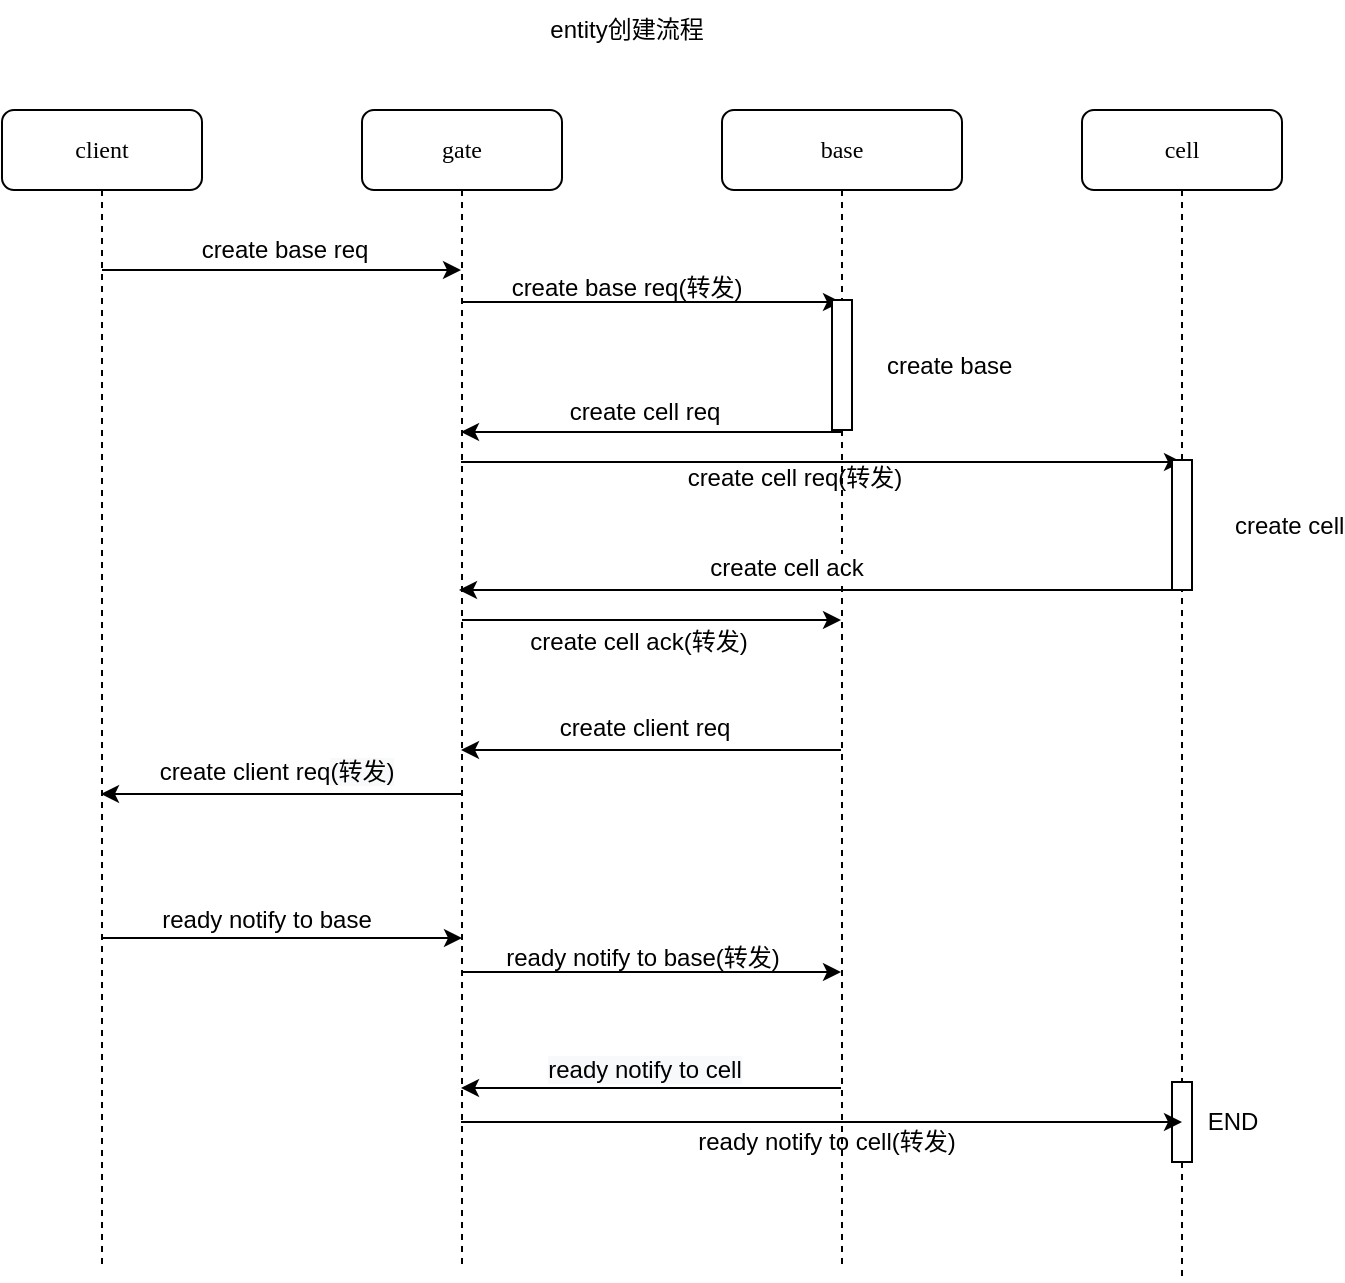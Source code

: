 <mxfile version="20.3.0" type="device"><diagram name="Page-1" id="13e1069c-82ec-6db2-03f1-153e76fe0fe0"><mxGraphModel dx="1108" dy="553" grid="1" gridSize="10" guides="1" tooltips="1" connect="1" arrows="1" fold="1" page="1" pageScale="1" pageWidth="1100" pageHeight="850" background="none" math="0" shadow="0"><root><mxCell id="0"/><mxCell id="1" parent="0"/><mxCell id="7baba1c4bc27f4b0-2" value="gate" style="shape=umlLifeline;perimeter=lifelinePerimeter;whiteSpace=wrap;html=1;container=1;collapsible=0;recursiveResize=0;outlineConnect=0;rounded=1;shadow=0;comic=0;labelBackgroundColor=none;strokeWidth=1;fontFamily=Verdana;fontSize=12;align=center;" parent="1" vertex="1"><mxGeometry x="430" y="105" width="100" height="580" as="geometry"/></mxCell><mxCell id="7baba1c4bc27f4b0-3" value="base" style="shape=umlLifeline;perimeter=lifelinePerimeter;whiteSpace=wrap;html=1;container=1;collapsible=0;recursiveResize=0;outlineConnect=0;rounded=1;shadow=0;comic=0;labelBackgroundColor=none;strokeWidth=1;fontFamily=Verdana;fontSize=12;align=center;" parent="1" vertex="1"><mxGeometry x="610" y="105" width="120" height="580" as="geometry"/></mxCell><mxCell id="opqYPBr9ySjf7v5Vjz5I-15" value="" style="endArrow=classic;html=1;rounded=0;" parent="7baba1c4bc27f4b0-3" edge="1"><mxGeometry x="0.006" y="10" relative="1" as="geometry"><mxPoint x="-130" y="96" as="sourcePoint"/><mxPoint x="59.5" y="96" as="targetPoint"/><Array as="points"><mxPoint x="-59.5" y="96"/></Array><mxPoint as="offset"/></mxGeometry></mxCell><mxCell id="opqYPBr9ySjf7v5Vjz5I-18" value="" style="endArrow=classic;html=1;rounded=0;" parent="7baba1c4bc27f4b0-3" edge="1"><mxGeometry x="0.006" y="10" relative="1" as="geometry"><mxPoint x="-130.5" y="176" as="sourcePoint"/><mxPoint x="230" y="176" as="targetPoint"/><Array as="points"><mxPoint x="120.5" y="176"/></Array><mxPoint as="offset"/></mxGeometry></mxCell><mxCell id="_NTV1B2hHPNMsUnU-pgZ-1" value="&amp;nbsp; &amp;nbsp; &amp;nbsp; &amp;nbsp; &amp;nbsp; &amp;nbsp; &amp;nbsp; &amp;nbsp; &amp;nbsp; &amp;nbsp; &amp;nbsp; &amp;nbsp; &amp;nbsp; &amp;nbsp; &amp;nbsp; &amp;nbsp; create base" style="html=1;points=[];perimeter=orthogonalPerimeter;" vertex="1" parent="7baba1c4bc27f4b0-3"><mxGeometry x="55" y="95" width="10" height="65" as="geometry"/></mxCell><mxCell id="7baba1c4bc27f4b0-4" value="cell" style="shape=umlLifeline;perimeter=lifelinePerimeter;whiteSpace=wrap;html=1;container=1;collapsible=0;recursiveResize=0;outlineConnect=0;rounded=1;shadow=0;comic=0;labelBackgroundColor=none;strokeWidth=1;fontFamily=Verdana;fontSize=12;align=center;" parent="1" vertex="1"><mxGeometry x="790" y="105" width="100" height="585" as="geometry"/></mxCell><mxCell id="obTQgMmc4b1xcbuMd7Bk-1" value="&amp;nbsp; &amp;nbsp; &amp;nbsp; &amp;nbsp; &amp;nbsp; &amp;nbsp; &amp;nbsp; &amp;nbsp;END" style="html=1;points=[];perimeter=orthogonalPerimeter;" parent="7baba1c4bc27f4b0-4" vertex="1"><mxGeometry x="45" y="486" width="10" height="40" as="geometry"/></mxCell><mxCell id="_NTV1B2hHPNMsUnU-pgZ-2" value="&amp;nbsp; &amp;nbsp; &amp;nbsp; &amp;nbsp; &amp;nbsp; &amp;nbsp; &amp;nbsp; &amp;nbsp; &amp;nbsp; &amp;nbsp; &amp;nbsp; &amp;nbsp; &amp;nbsp; &amp;nbsp; &amp;nbsp; &amp;nbsp; create cell" style="html=1;points=[];perimeter=orthogonalPerimeter;" vertex="1" parent="7baba1c4bc27f4b0-4"><mxGeometry x="45" y="175" width="10" height="65" as="geometry"/></mxCell><mxCell id="7baba1c4bc27f4b0-8" value="client" style="shape=umlLifeline;perimeter=lifelinePerimeter;whiteSpace=wrap;html=1;container=1;collapsible=0;recursiveResize=0;outlineConnect=0;rounded=1;shadow=0;comic=0;labelBackgroundColor=none;strokeWidth=1;fontFamily=Verdana;fontSize=12;align=center;" parent="1" vertex="1"><mxGeometry x="250" y="105" width="100" height="580" as="geometry"/></mxCell><mxCell id="opqYPBr9ySjf7v5Vjz5I-12" value="&lt;font style=&quot;font-size: 12px;&quot;&gt;create base req&lt;/font&gt;" style="endArrow=classic;html=1;rounded=0;" parent="1" source="7baba1c4bc27f4b0-8" target="7baba1c4bc27f4b0-2" edge="1"><mxGeometry x="0.006" y="10" relative="1" as="geometry"><mxPoint x="340" y="195" as="sourcePoint"/><mxPoint x="440" y="195" as="targetPoint"/><Array as="points"><mxPoint x="370" y="185"/></Array><mxPoint as="offset"/></mxGeometry></mxCell><mxCell id="opqYPBr9ySjf7v5Vjz5I-16" value="create base req(转发)" style="text;html=1;align=center;verticalAlign=middle;resizable=0;points=[];autosize=1;strokeColor=none;fillColor=none;" parent="1" vertex="1"><mxGeometry x="492" y="179" width="140" height="30" as="geometry"/></mxCell><mxCell id="opqYPBr9ySjf7v5Vjz5I-21" value="create cell req(转发)" style="text;html=1;align=center;verticalAlign=middle;resizable=0;points=[];autosize=1;strokeColor=none;fillColor=none;" parent="1" vertex="1"><mxGeometry x="581" y="274" width="130" height="30" as="geometry"/></mxCell><mxCell id="opqYPBr9ySjf7v5Vjz5I-24" value="" style="endArrow=classic;html=1;rounded=0;fontSize=12;" parent="1" source="7baba1c4bc27f4b0-3" edge="1"><mxGeometry width="50" height="50" relative="1" as="geometry"><mxPoint x="659.5" y="266" as="sourcePoint"/><mxPoint x="479.5" y="266" as="targetPoint"/><Array as="points"><mxPoint x="530" y="266"/></Array></mxGeometry></mxCell><mxCell id="opqYPBr9ySjf7v5Vjz5I-25" value="create cell req" style="edgeLabel;html=1;align=center;verticalAlign=middle;resizable=0;points=[];fontSize=12;" parent="opqYPBr9ySjf7v5Vjz5I-24" vertex="1" connectable="0"><mxGeometry x="0.161" y="-1" relative="1" as="geometry"><mxPoint x="12" y="-9" as="offset"/></mxGeometry></mxCell><mxCell id="opqYPBr9ySjf7v5Vjz5I-26" value="" style="endArrow=classic;html=1;rounded=0;fontSize=12;" parent="1" source="7baba1c4bc27f4b0-4" edge="1"><mxGeometry width="50" height="50" relative="1" as="geometry"><mxPoint x="658.5" y="345" as="sourcePoint"/><mxPoint x="478.5" y="345" as="targetPoint"/><Array as="points"><mxPoint x="529" y="345"/></Array></mxGeometry></mxCell><mxCell id="opqYPBr9ySjf7v5Vjz5I-27" value="create cell ack" style="edgeLabel;html=1;align=center;verticalAlign=middle;resizable=0;points=[];fontSize=12;" parent="opqYPBr9ySjf7v5Vjz5I-26" vertex="1" connectable="0"><mxGeometry x="0.161" y="-1" relative="1" as="geometry"><mxPoint x="12" y="-10" as="offset"/></mxGeometry></mxCell><mxCell id="opqYPBr9ySjf7v5Vjz5I-28" value="" style="endArrow=classic;html=1;rounded=0;" parent="1" edge="1"><mxGeometry x="0.006" y="10" relative="1" as="geometry"><mxPoint x="480" y="360" as="sourcePoint"/><mxPoint x="669.5" y="360" as="targetPoint"/><Array as="points"><mxPoint x="550.5" y="360"/></Array><mxPoint as="offset"/></mxGeometry></mxCell><mxCell id="opqYPBr9ySjf7v5Vjz5I-29" value="create cell ack(转发)" style="text;html=1;align=center;verticalAlign=middle;resizable=0;points=[];autosize=1;strokeColor=none;fillColor=none;" parent="1" vertex="1"><mxGeometry x="503" y="356" width="130" height="30" as="geometry"/></mxCell><mxCell id="opqYPBr9ySjf7v5Vjz5I-30" value="" style="endArrow=classic;html=1;rounded=0;fontSize=12;" parent="1" source="7baba1c4bc27f4b0-3" edge="1"><mxGeometry width="50" height="50" relative="1" as="geometry"><mxPoint x="659.5" y="425" as="sourcePoint"/><mxPoint x="479.5" y="425" as="targetPoint"/><Array as="points"><mxPoint x="530" y="425"/></Array></mxGeometry></mxCell><mxCell id="opqYPBr9ySjf7v5Vjz5I-31" value="create client req" style="edgeLabel;html=1;align=center;verticalAlign=middle;resizable=0;points=[];fontSize=12;" parent="opqYPBr9ySjf7v5Vjz5I-30" vertex="1" connectable="0"><mxGeometry x="0.161" y="-1" relative="1" as="geometry"><mxPoint x="12" y="-10" as="offset"/></mxGeometry></mxCell><mxCell id="opqYPBr9ySjf7v5Vjz5I-32" value="" style="endArrow=classic;html=1;rounded=0;fontSize=12;" parent="1" edge="1"><mxGeometry width="50" height="50" relative="1" as="geometry"><mxPoint x="479.5" y="447" as="sourcePoint"/><mxPoint x="299.5" y="447" as="targetPoint"/><Array as="points"><mxPoint x="350" y="447"/></Array></mxGeometry></mxCell><mxCell id="opqYPBr9ySjf7v5Vjz5I-33" value="create client req&lt;span style=&quot;background-color: rgb(248, 249, 250);&quot;&gt;(转发)&lt;/span&gt;" style="edgeLabel;html=1;align=center;verticalAlign=middle;resizable=0;points=[];fontSize=12;" parent="opqYPBr9ySjf7v5Vjz5I-32" vertex="1" connectable="0"><mxGeometry x="0.161" y="-1" relative="1" as="geometry"><mxPoint x="12" y="-10" as="offset"/></mxGeometry></mxCell><mxCell id="opqYPBr9ySjf7v5Vjz5I-34" value="" style="endArrow=classic;html=1;rounded=0;" parent="1" edge="1"><mxGeometry x="0.006" y="10" relative="1" as="geometry"><mxPoint x="300" y="519" as="sourcePoint"/><mxPoint x="480" y="519" as="targetPoint"/><Array as="points"><mxPoint x="370.5" y="519"/></Array><mxPoint as="offset"/></mxGeometry></mxCell><mxCell id="opqYPBr9ySjf7v5Vjz5I-35" value="ready notify to base" style="text;html=1;align=center;verticalAlign=middle;resizable=0;points=[];autosize=1;strokeColor=none;fillColor=none;" parent="1" vertex="1"><mxGeometry x="317" y="495" width="130" height="30" as="geometry"/></mxCell><mxCell id="opqYPBr9ySjf7v5Vjz5I-36" value="" style="endArrow=classic;html=1;rounded=0;" parent="1" edge="1"><mxGeometry x="0.006" y="10" relative="1" as="geometry"><mxPoint x="480" y="536" as="sourcePoint"/><mxPoint x="669.5" y="536" as="targetPoint"/><Array as="points"><mxPoint x="550.5" y="536"/></Array><mxPoint as="offset"/></mxGeometry></mxCell><mxCell id="opqYPBr9ySjf7v5Vjz5I-37" value="ready notify to base(转发)" style="text;html=1;align=center;verticalAlign=middle;resizable=0;points=[];autosize=1;strokeColor=none;fillColor=none;" parent="1" vertex="1"><mxGeometry x="490" y="514" width="160" height="30" as="geometry"/></mxCell><mxCell id="opqYPBr9ySjf7v5Vjz5I-38" value="" style="endArrow=classic;html=1;rounded=0;" parent="1" edge="1"><mxGeometry x="0.006" y="10" relative="1" as="geometry"><mxPoint x="479.5" y="611" as="sourcePoint"/><mxPoint x="840" y="611" as="targetPoint"/><Array as="points"><mxPoint x="730.5" y="611"/></Array><mxPoint as="offset"/></mxGeometry></mxCell><mxCell id="ynNZ-DDJusHDTPJJFkCi-1" value="entity创建流程" style="text;html=1;align=center;verticalAlign=middle;resizable=0;points=[];autosize=1;strokeColor=none;fillColor=none;" parent="1" vertex="1"><mxGeometry x="512" y="50" width="100" height="30" as="geometry"/></mxCell><mxCell id="xkyzhIetsj6sGwLvLpFW-3" value="ready notify to cell(转发)" style="text;html=1;align=center;verticalAlign=middle;resizable=0;points=[];autosize=1;strokeColor=none;fillColor=none;" parent="1" vertex="1"><mxGeometry x="587" y="606" width="150" height="30" as="geometry"/></mxCell><mxCell id="xkyzhIetsj6sGwLvLpFW-4" value="" style="endArrow=classic;html=1;rounded=0;fontSize=12;" parent="1" edge="1"><mxGeometry width="50" height="50" relative="1" as="geometry"><mxPoint x="669.5" y="594" as="sourcePoint"/><mxPoint x="479.5" y="594" as="targetPoint"/><Array as="points"><mxPoint x="530" y="594"/></Array></mxGeometry></mxCell><mxCell id="xkyzhIetsj6sGwLvLpFW-5" value="&lt;span style=&quot;background-color: rgb(248, 249, 250);&quot;&gt;ready notify to cell&lt;/span&gt;" style="edgeLabel;html=1;align=center;verticalAlign=middle;resizable=0;points=[];fontSize=12;" parent="xkyzhIetsj6sGwLvLpFW-4" vertex="1" connectable="0"><mxGeometry x="0.161" y="-1" relative="1" as="geometry"><mxPoint x="12" y="-8" as="offset"/></mxGeometry></mxCell></root></mxGraphModel></diagram></mxfile>